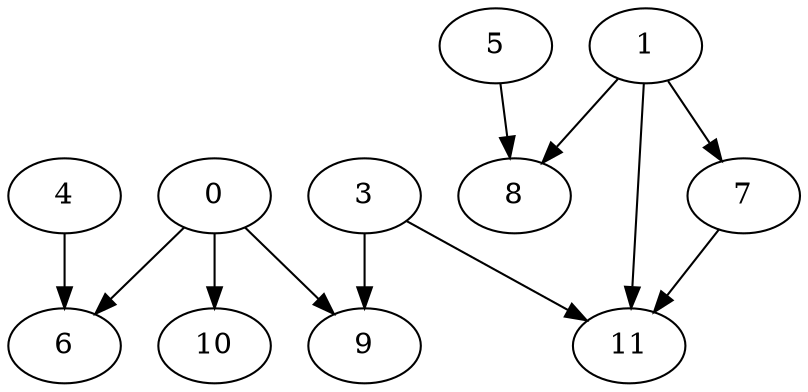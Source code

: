 digraph {
    0 -> 10;
    5 -> 8;
    1 -> 11;
    4 -> 6;
    0 -> 9;
    1 -> 8;
    0 -> 6;
    1 -> 7;
    3 -> 9;
    7 -> 11;
    3 -> 11;
}